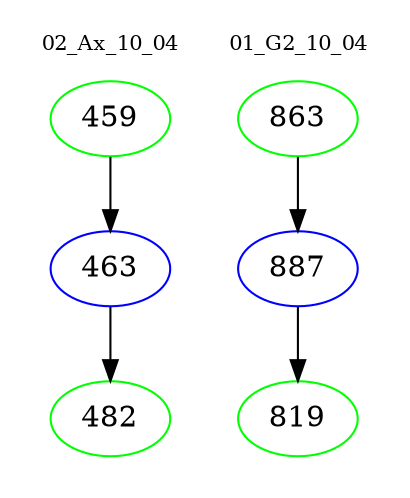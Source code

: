 digraph{
subgraph cluster_0 {
color = white
label = "02_Ax_10_04";
fontsize=10;
T0_459 [label="459", color="green"]
T0_459 -> T0_463 [color="black"]
T0_463 [label="463", color="blue"]
T0_463 -> T0_482 [color="black"]
T0_482 [label="482", color="green"]
}
subgraph cluster_1 {
color = white
label = "01_G2_10_04";
fontsize=10;
T1_863 [label="863", color="green"]
T1_863 -> T1_887 [color="black"]
T1_887 [label="887", color="blue"]
T1_887 -> T1_819 [color="black"]
T1_819 [label="819", color="green"]
}
}
